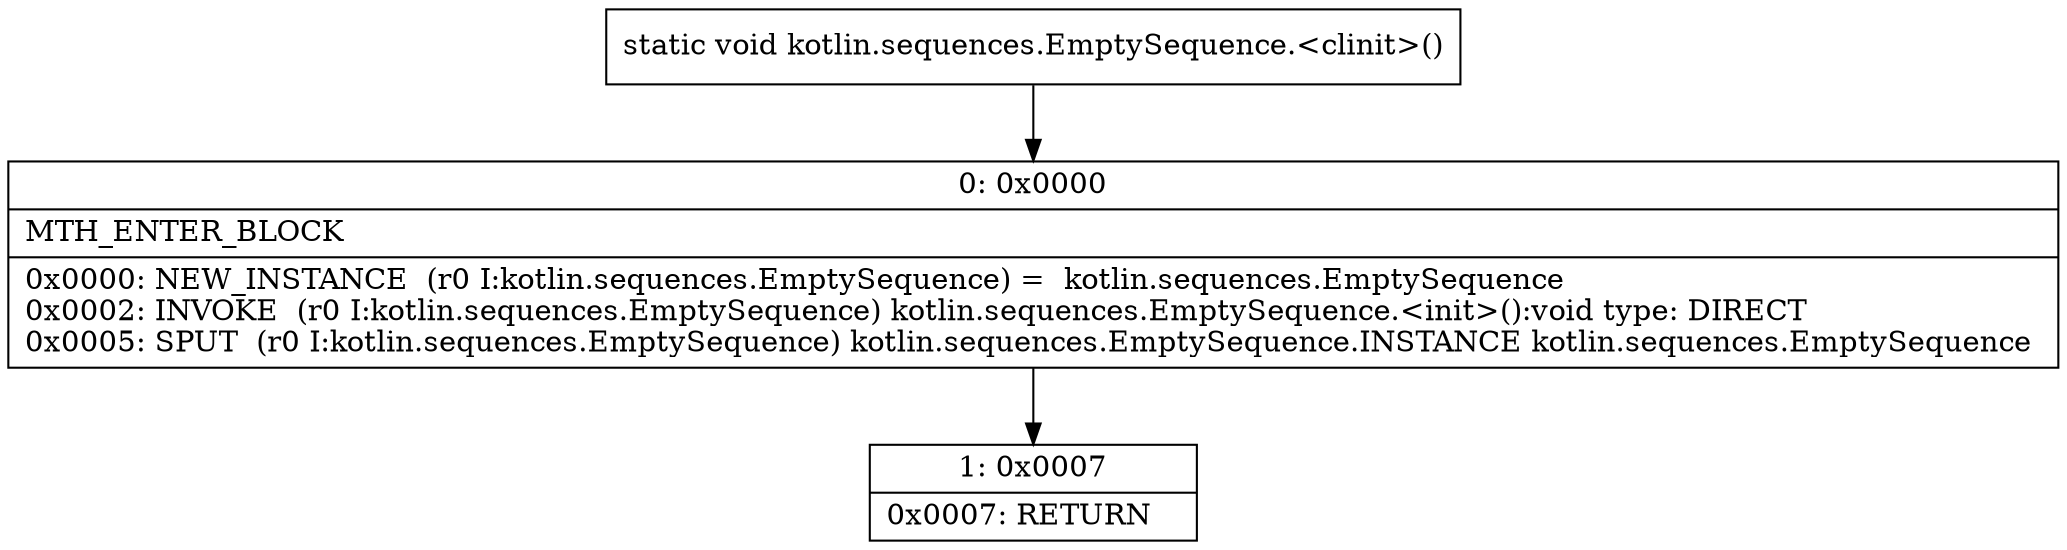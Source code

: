 digraph "CFG forkotlin.sequences.EmptySequence.\<clinit\>()V" {
Node_0 [shape=record,label="{0\:\ 0x0000|MTH_ENTER_BLOCK\l|0x0000: NEW_INSTANCE  (r0 I:kotlin.sequences.EmptySequence) =  kotlin.sequences.EmptySequence \l0x0002: INVOKE  (r0 I:kotlin.sequences.EmptySequence) kotlin.sequences.EmptySequence.\<init\>():void type: DIRECT \l0x0005: SPUT  (r0 I:kotlin.sequences.EmptySequence) kotlin.sequences.EmptySequence.INSTANCE kotlin.sequences.EmptySequence \l}"];
Node_1 [shape=record,label="{1\:\ 0x0007|0x0007: RETURN   \l}"];
MethodNode[shape=record,label="{static void kotlin.sequences.EmptySequence.\<clinit\>() }"];
MethodNode -> Node_0;
Node_0 -> Node_1;
}

